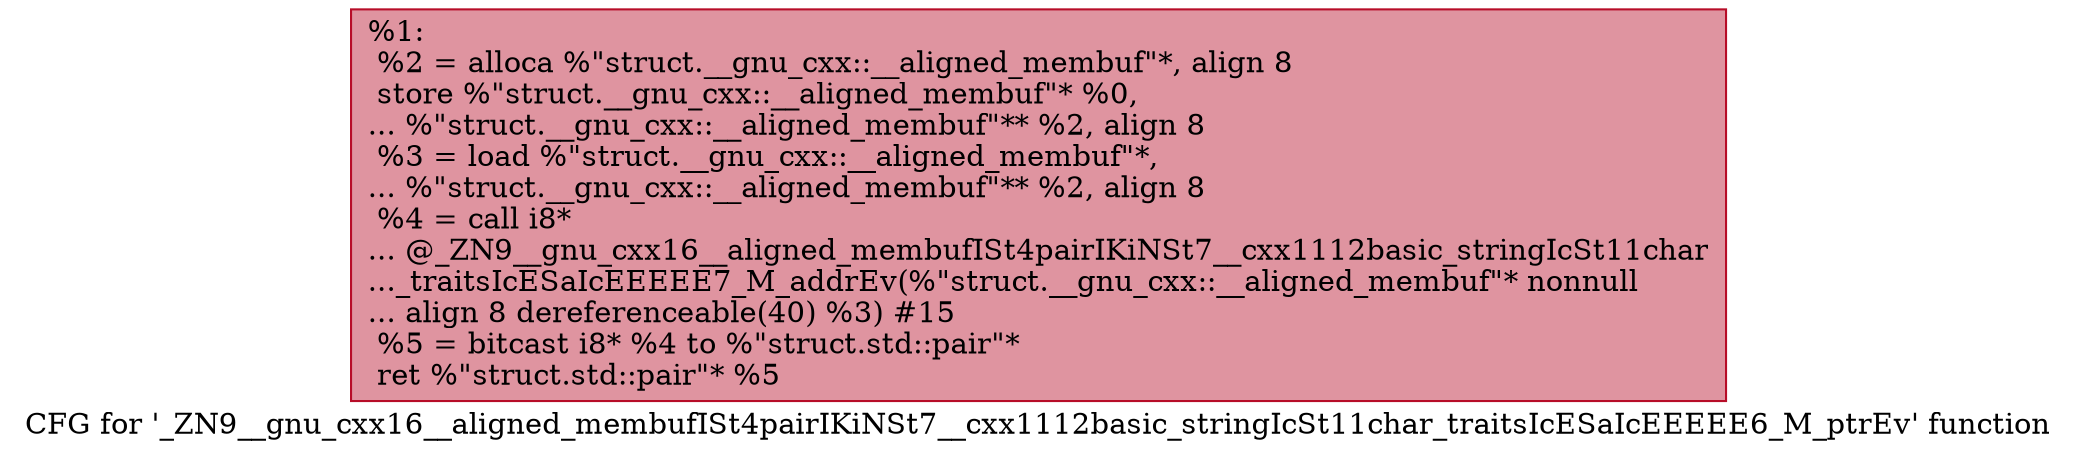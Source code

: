 digraph "CFG for '_ZN9__gnu_cxx16__aligned_membufISt4pairIKiNSt7__cxx1112basic_stringIcSt11char_traitsIcESaIcEEEEE6_M_ptrEv' function" {
	label="CFG for '_ZN9__gnu_cxx16__aligned_membufISt4pairIKiNSt7__cxx1112basic_stringIcSt11char_traitsIcESaIcEEEEE6_M_ptrEv' function";

	Node0x561d2df2d770 [shape=record,color="#b70d28ff", style=filled, fillcolor="#b70d2870",label="{%1:\l  %2 = alloca %\"struct.__gnu_cxx::__aligned_membuf\"*, align 8\l  store %\"struct.__gnu_cxx::__aligned_membuf\"* %0,\l... %\"struct.__gnu_cxx::__aligned_membuf\"** %2, align 8\l  %3 = load %\"struct.__gnu_cxx::__aligned_membuf\"*,\l... %\"struct.__gnu_cxx::__aligned_membuf\"** %2, align 8\l  %4 = call i8*\l... @_ZN9__gnu_cxx16__aligned_membufISt4pairIKiNSt7__cxx1112basic_stringIcSt11char\l..._traitsIcESaIcEEEEE7_M_addrEv(%\"struct.__gnu_cxx::__aligned_membuf\"* nonnull\l... align 8 dereferenceable(40) %3) #15\l  %5 = bitcast i8* %4 to %\"struct.std::pair\"*\l  ret %\"struct.std::pair\"* %5\l}"];
}
